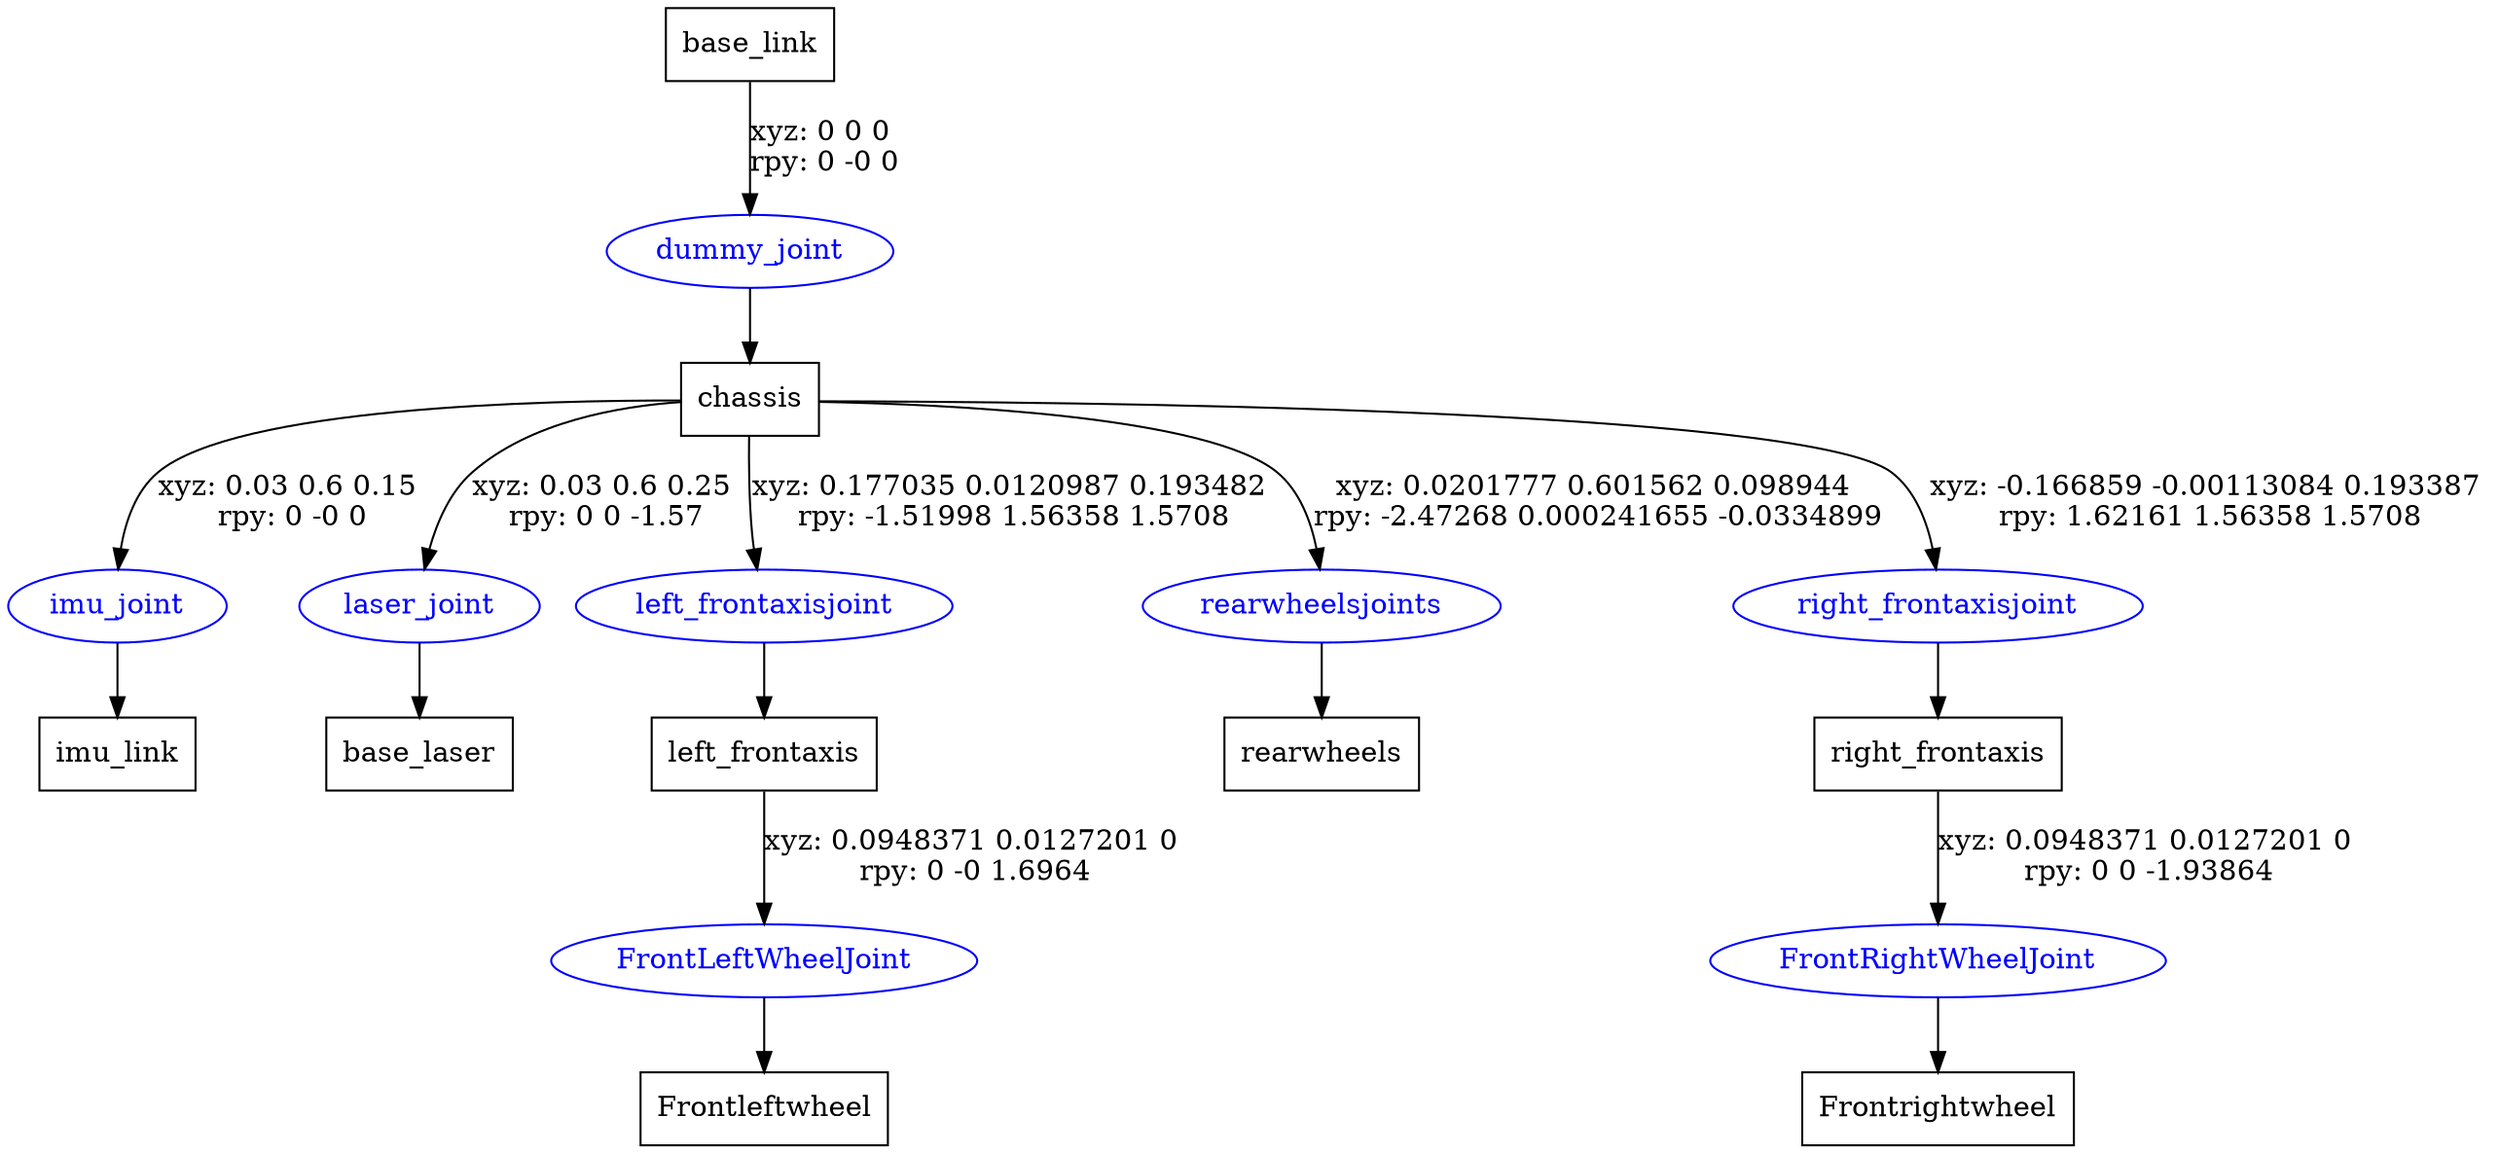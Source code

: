 digraph G {
node [shape=box];
"base_link" [label="base_link"];
"chassis" [label="chassis"];
"imu_link" [label="imu_link"];
"base_laser" [label="base_laser"];
"left_frontaxis" [label="left_frontaxis"];
"Frontleftwheel" [label="Frontleftwheel"];
"rearwheels" [label="rearwheels"];
"right_frontaxis" [label="right_frontaxis"];
"Frontrightwheel" [label="Frontrightwheel"];
node [shape=ellipse, color=blue, fontcolor=blue];
"base_link" -> "dummy_joint" [label="xyz: 0 0 0 \nrpy: 0 -0 0"]
"dummy_joint" -> "chassis"
"chassis" -> "imu_joint" [label="xyz: 0.03 0.6 0.15 \nrpy: 0 -0 0"]
"imu_joint" -> "imu_link"
"chassis" -> "laser_joint" [label="xyz: 0.03 0.6 0.25 \nrpy: 0 0 -1.57"]
"laser_joint" -> "base_laser"
"chassis" -> "left_frontaxisjoint" [label="xyz: 0.177035 0.0120987 0.193482 \nrpy: -1.51998 1.56358 1.5708"]
"left_frontaxisjoint" -> "left_frontaxis"
"left_frontaxis" -> "FrontLeftWheelJoint" [label="xyz: 0.0948371 0.0127201 0 \nrpy: 0 -0 1.6964"]
"FrontLeftWheelJoint" -> "Frontleftwheel"
"chassis" -> "rearwheelsjoints" [label="xyz: 0.0201777 0.601562 0.098944 \nrpy: -2.47268 0.000241655 -0.0334899"]
"rearwheelsjoints" -> "rearwheels"
"chassis" -> "right_frontaxisjoint" [label="xyz: -0.166859 -0.00113084 0.193387 \nrpy: 1.62161 1.56358 1.5708"]
"right_frontaxisjoint" -> "right_frontaxis"
"right_frontaxis" -> "FrontRightWheelJoint" [label="xyz: 0.0948371 0.0127201 0 \nrpy: 0 0 -1.93864"]
"FrontRightWheelJoint" -> "Frontrightwheel"
}
